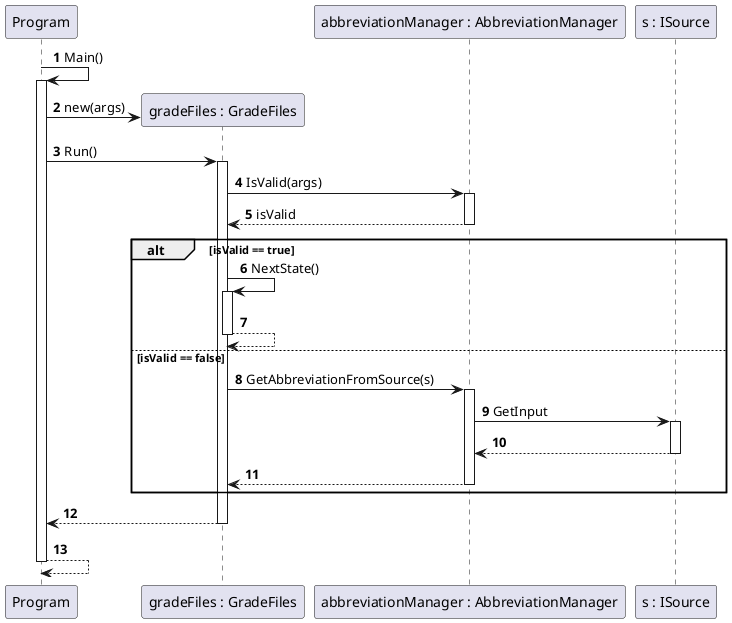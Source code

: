 @startuml

autoactivate on
autonumber

participant Program
participant "gradeFiles : GradeFiles" as gradeFiles
participant "abbreviationManager : AbbreviationManager" as abbreviationManager


Program -> Program : Main()
    Program -> gradeFiles ** : new(args)

    Program -> gradeFiles : Run()
        gradeFiles -> abbreviationManager : IsValid(args)
        return isValid

        alt isValid == true
            gradeFiles -> gradeFiles : NextState()
            return
        else isValid == false
            gradeFiles -> abbreviationManager : GetAbbreviationFromSource(s)
                abbreviationManager -> "s : ISource" : GetInput
                return
            return
        end
    return
return


@enduml